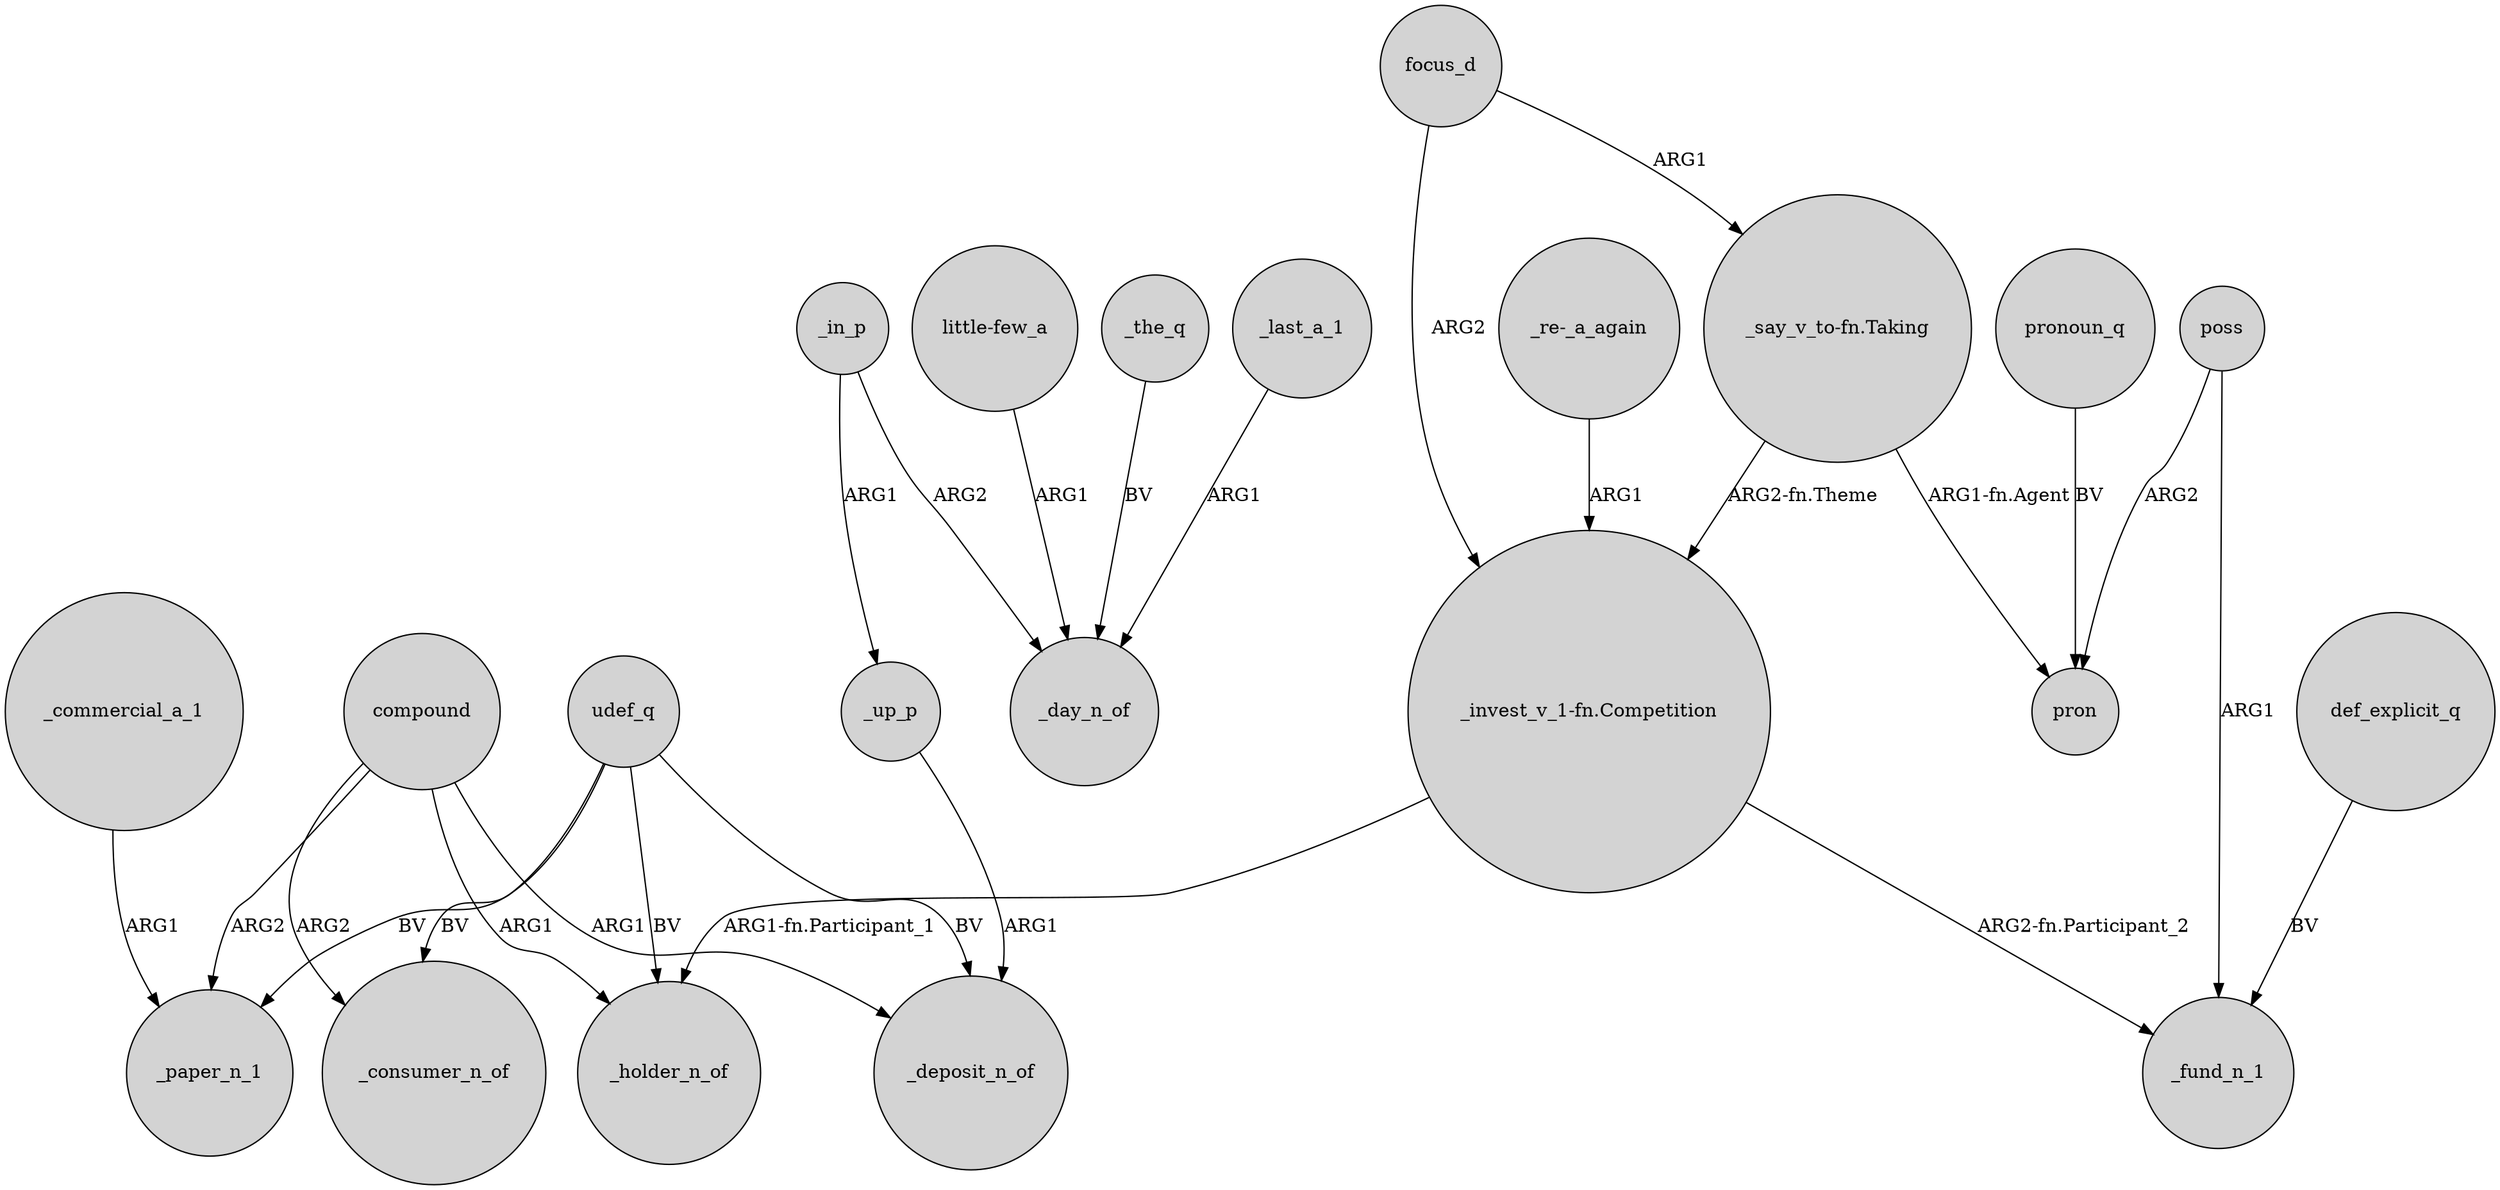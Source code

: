 digraph {
	node [shape=circle style=filled]
	compound -> _holder_n_of [label=ARG1]
	def_explicit_q -> _fund_n_1 [label=BV]
	_in_p -> _up_p [label=ARG1]
	focus_d -> "_say_v_to-fn.Taking" [label=ARG1]
	udef_q -> _paper_n_1 [label=BV]
	compound -> _paper_n_1 [label=ARG2]
	poss -> _fund_n_1 [label=ARG1]
	"_invest_v_1-fn.Competition" -> _fund_n_1 [label="ARG2-fn.Participant_2"]
	"_say_v_to-fn.Taking" -> pron [label="ARG1-fn.Agent"]
	pronoun_q -> pron [label=BV]
	"little-few_a" -> _day_n_of [label=ARG1]
	poss -> pron [label=ARG2]
	"_re-_a_again" -> "_invest_v_1-fn.Competition" [label=ARG1]
	_the_q -> _day_n_of [label=BV]
	udef_q -> _holder_n_of [label=BV]
	_in_p -> _day_n_of [label=ARG2]
	focus_d -> "_invest_v_1-fn.Competition" [label=ARG2]
	"_say_v_to-fn.Taking" -> "_invest_v_1-fn.Competition" [label="ARG2-fn.Theme"]
	udef_q -> _consumer_n_of [label=BV]
	compound -> _deposit_n_of [label=ARG1]
	compound -> _consumer_n_of [label=ARG2]
	_commercial_a_1 -> _paper_n_1 [label=ARG1]
	_last_a_1 -> _day_n_of [label=ARG1]
	"_invest_v_1-fn.Competition" -> _holder_n_of [label="ARG1-fn.Participant_1"]
	udef_q -> _deposit_n_of [label=BV]
	_up_p -> _deposit_n_of [label=ARG1]
}
